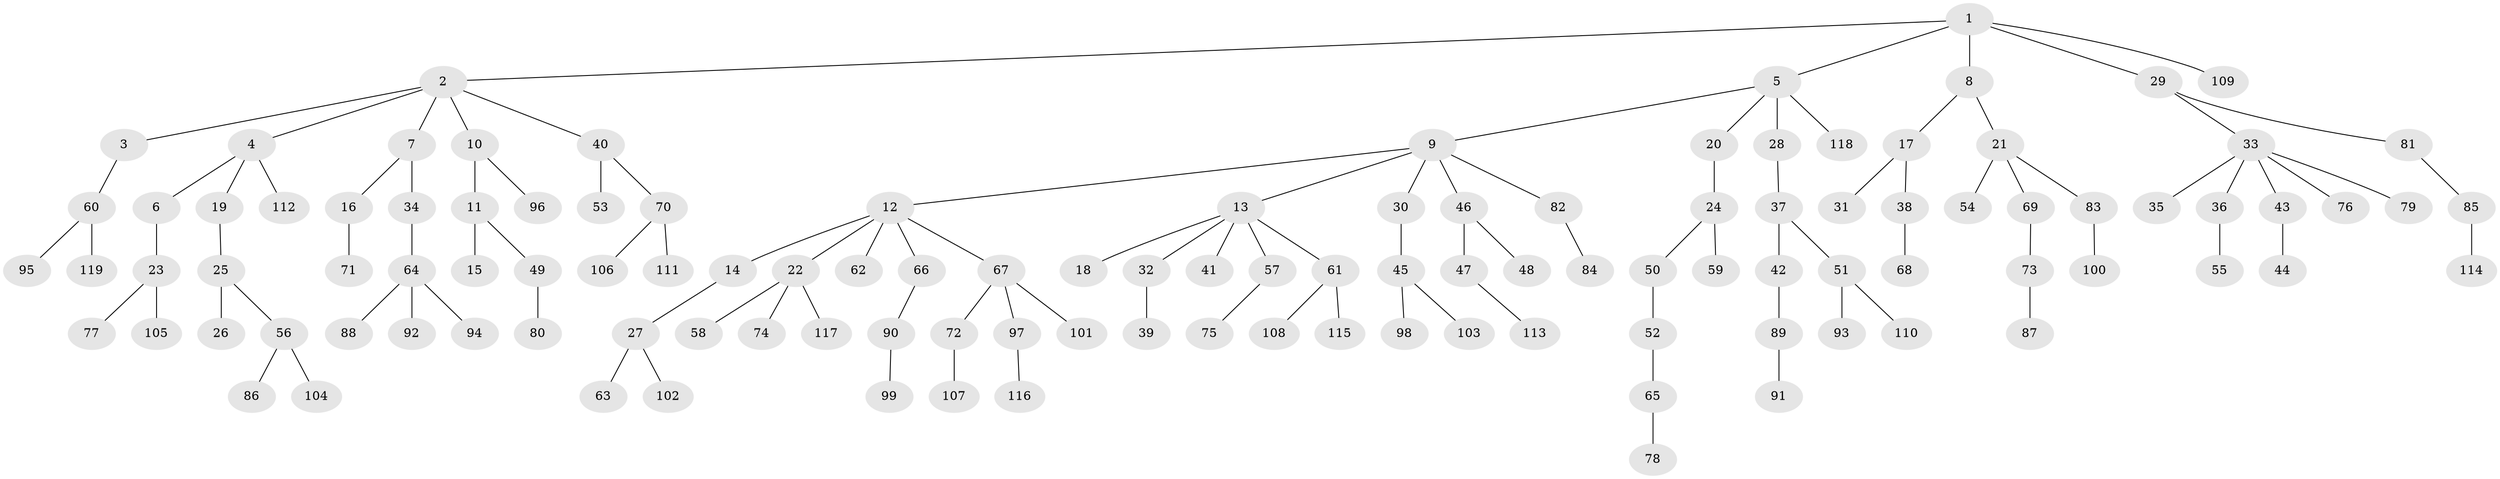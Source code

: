 // Generated by graph-tools (version 1.1) at 2025/50/03/09/25 03:50:25]
// undirected, 119 vertices, 118 edges
graph export_dot {
graph [start="1"]
  node [color=gray90,style=filled];
  1;
  2;
  3;
  4;
  5;
  6;
  7;
  8;
  9;
  10;
  11;
  12;
  13;
  14;
  15;
  16;
  17;
  18;
  19;
  20;
  21;
  22;
  23;
  24;
  25;
  26;
  27;
  28;
  29;
  30;
  31;
  32;
  33;
  34;
  35;
  36;
  37;
  38;
  39;
  40;
  41;
  42;
  43;
  44;
  45;
  46;
  47;
  48;
  49;
  50;
  51;
  52;
  53;
  54;
  55;
  56;
  57;
  58;
  59;
  60;
  61;
  62;
  63;
  64;
  65;
  66;
  67;
  68;
  69;
  70;
  71;
  72;
  73;
  74;
  75;
  76;
  77;
  78;
  79;
  80;
  81;
  82;
  83;
  84;
  85;
  86;
  87;
  88;
  89;
  90;
  91;
  92;
  93;
  94;
  95;
  96;
  97;
  98;
  99;
  100;
  101;
  102;
  103;
  104;
  105;
  106;
  107;
  108;
  109;
  110;
  111;
  112;
  113;
  114;
  115;
  116;
  117;
  118;
  119;
  1 -- 2;
  1 -- 5;
  1 -- 8;
  1 -- 29;
  1 -- 109;
  2 -- 3;
  2 -- 4;
  2 -- 7;
  2 -- 10;
  2 -- 40;
  3 -- 60;
  4 -- 6;
  4 -- 19;
  4 -- 112;
  5 -- 9;
  5 -- 20;
  5 -- 28;
  5 -- 118;
  6 -- 23;
  7 -- 16;
  7 -- 34;
  8 -- 17;
  8 -- 21;
  9 -- 12;
  9 -- 13;
  9 -- 30;
  9 -- 46;
  9 -- 82;
  10 -- 11;
  10 -- 96;
  11 -- 15;
  11 -- 49;
  12 -- 14;
  12 -- 22;
  12 -- 62;
  12 -- 66;
  12 -- 67;
  13 -- 18;
  13 -- 32;
  13 -- 41;
  13 -- 57;
  13 -- 61;
  14 -- 27;
  16 -- 71;
  17 -- 31;
  17 -- 38;
  19 -- 25;
  20 -- 24;
  21 -- 54;
  21 -- 69;
  21 -- 83;
  22 -- 58;
  22 -- 74;
  22 -- 117;
  23 -- 77;
  23 -- 105;
  24 -- 50;
  24 -- 59;
  25 -- 26;
  25 -- 56;
  27 -- 63;
  27 -- 102;
  28 -- 37;
  29 -- 33;
  29 -- 81;
  30 -- 45;
  32 -- 39;
  33 -- 35;
  33 -- 36;
  33 -- 43;
  33 -- 76;
  33 -- 79;
  34 -- 64;
  36 -- 55;
  37 -- 42;
  37 -- 51;
  38 -- 68;
  40 -- 53;
  40 -- 70;
  42 -- 89;
  43 -- 44;
  45 -- 98;
  45 -- 103;
  46 -- 47;
  46 -- 48;
  47 -- 113;
  49 -- 80;
  50 -- 52;
  51 -- 93;
  51 -- 110;
  52 -- 65;
  56 -- 86;
  56 -- 104;
  57 -- 75;
  60 -- 95;
  60 -- 119;
  61 -- 108;
  61 -- 115;
  64 -- 88;
  64 -- 92;
  64 -- 94;
  65 -- 78;
  66 -- 90;
  67 -- 72;
  67 -- 97;
  67 -- 101;
  69 -- 73;
  70 -- 106;
  70 -- 111;
  72 -- 107;
  73 -- 87;
  81 -- 85;
  82 -- 84;
  83 -- 100;
  85 -- 114;
  89 -- 91;
  90 -- 99;
  97 -- 116;
}
